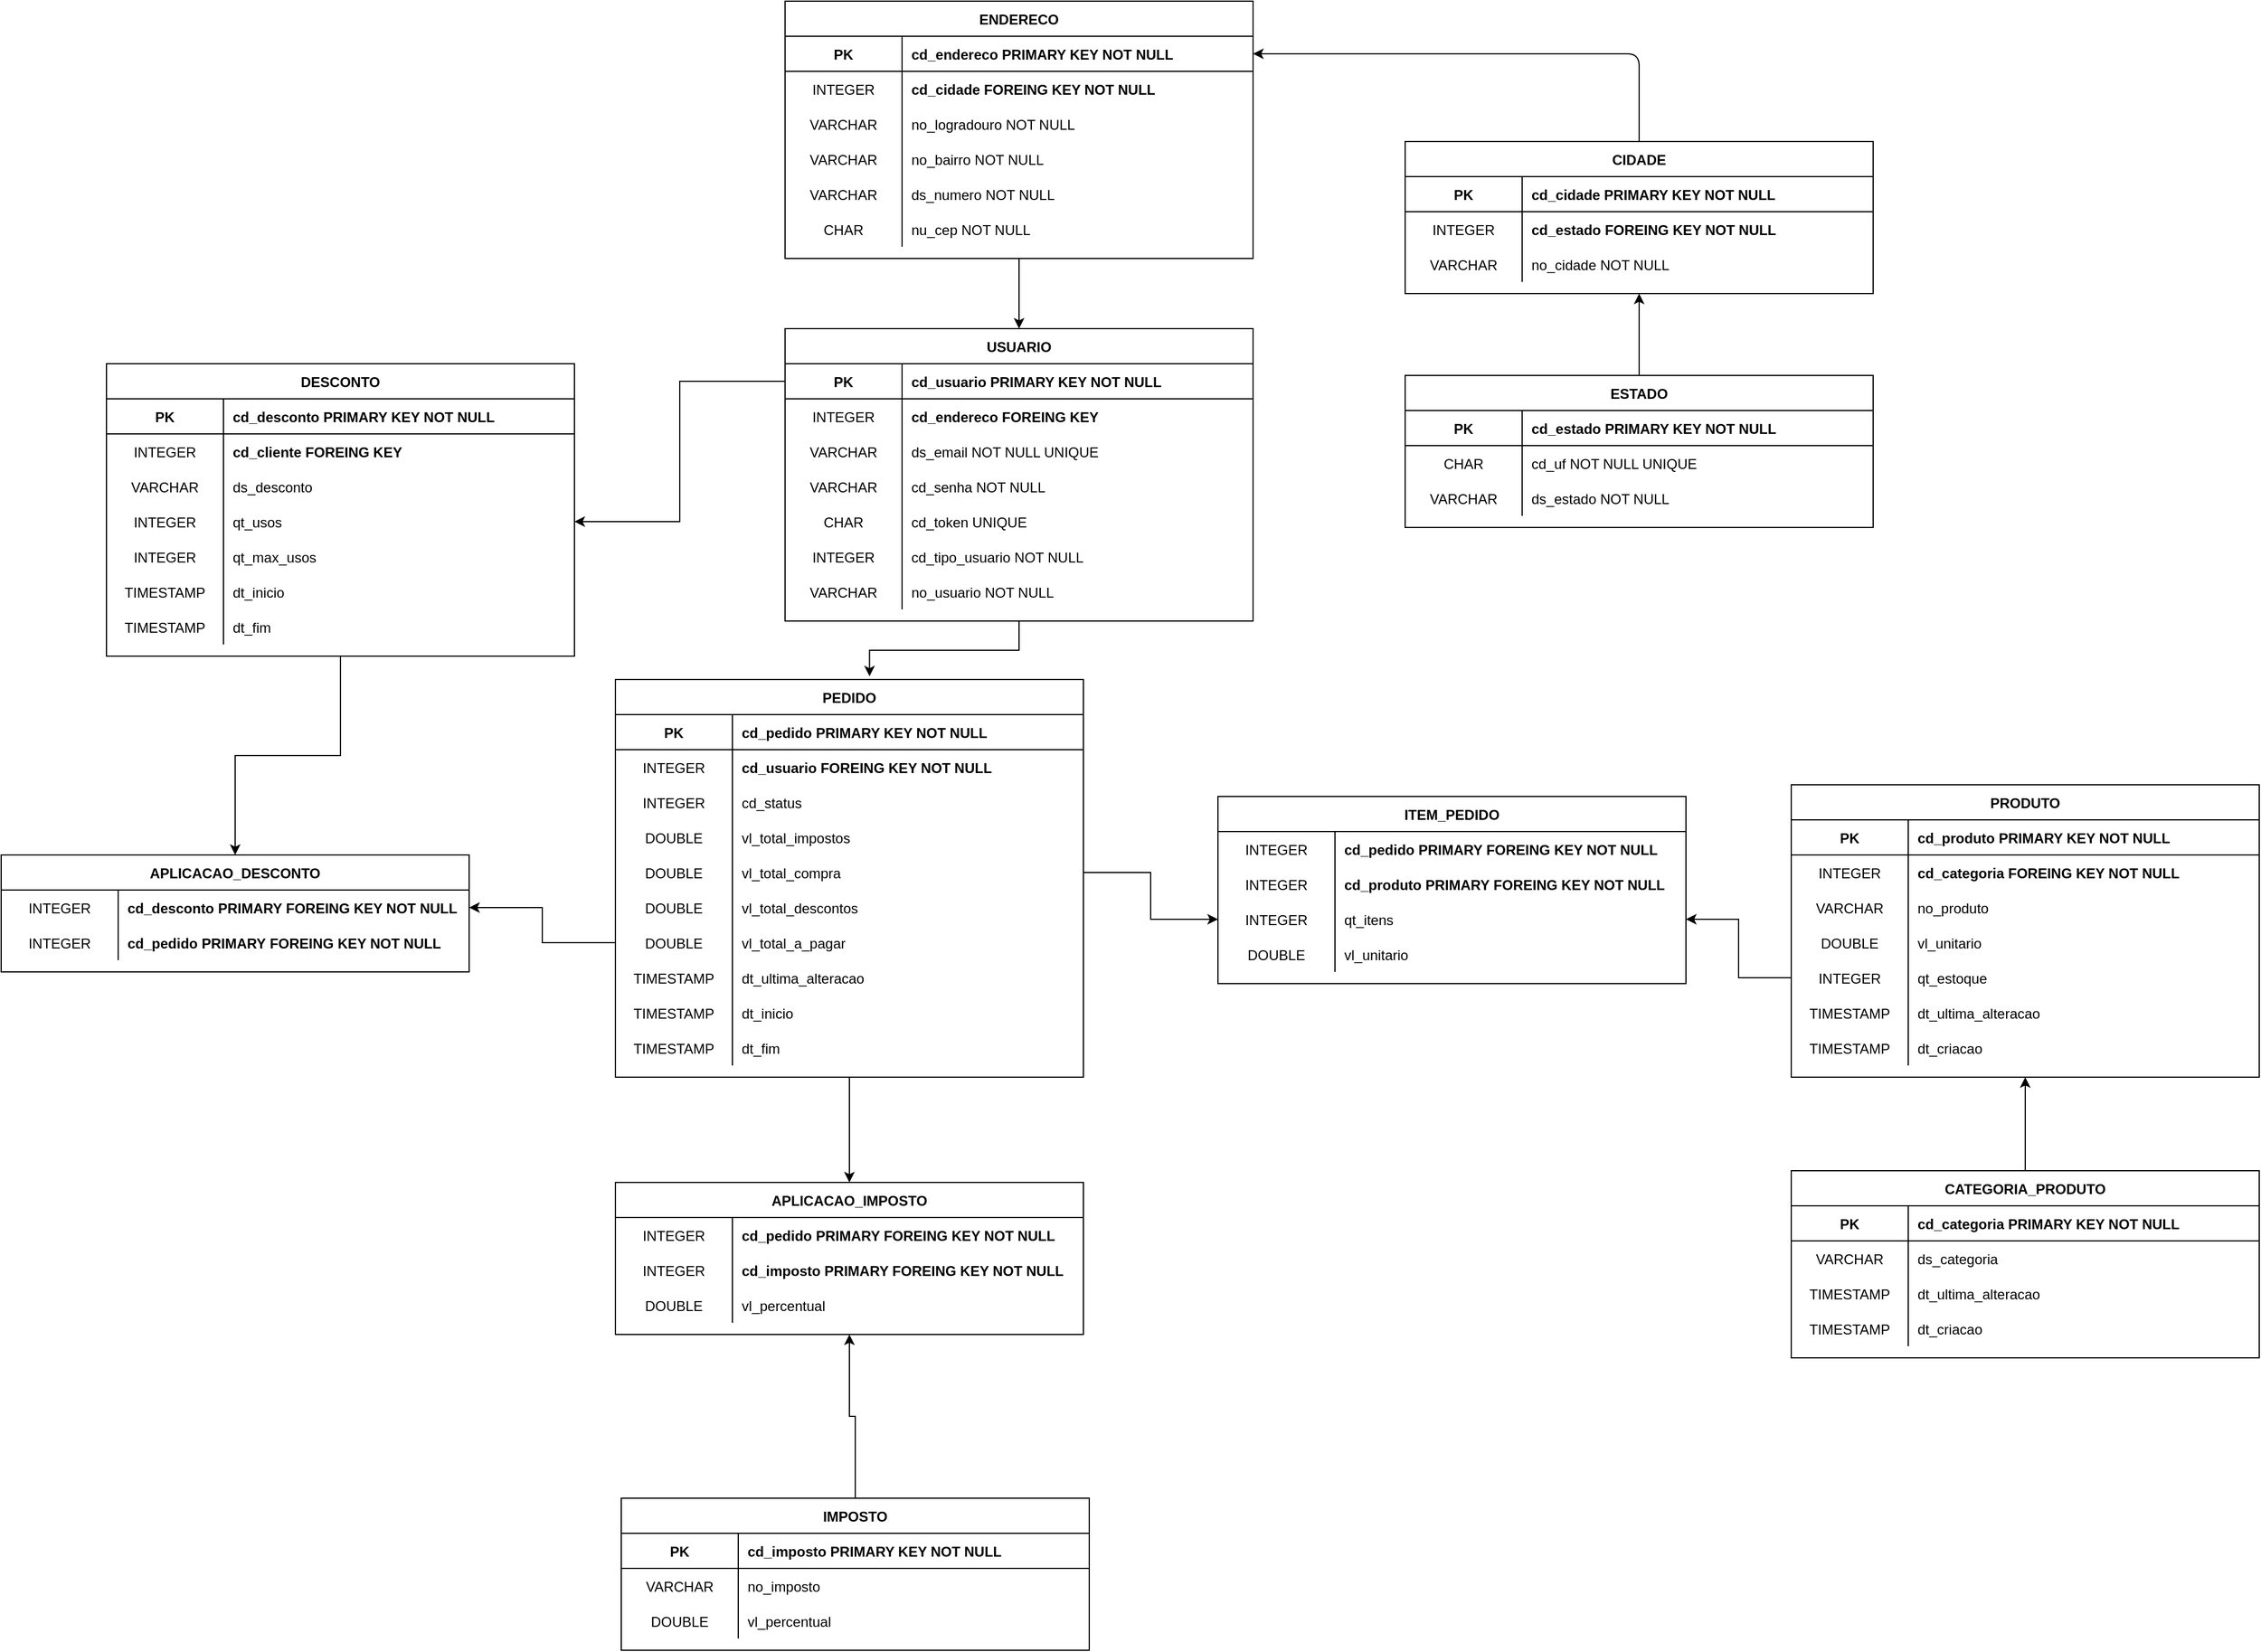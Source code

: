 <mxfile>
    <diagram id="R2lEEEUBdFMjLlhIrx00" name="Page-1">
        <mxGraphModel dx="2259" dy="1793" grid="1" gridSize="10" guides="1" tooltips="1" connect="1" arrows="1" fold="1" page="1" pageScale="1" pageWidth="850" pageHeight="1100" math="0" shadow="0" extFonts="Permanent Marker^https://fonts.googleapis.com/css?family=Permanent+Marker">
            <root>
                <mxCell id="0"/>
                <mxCell id="1" parent="0"/>
                <mxCell id="0a6LDaL-eGXmlTh7447E-182" style="edgeStyle=orthogonalEdgeStyle;rounded=0;orthogonalLoop=1;jettySize=auto;html=1;entryX=0.5;entryY=0;entryDx=0;entryDy=0;" parent="1" source="NvytRUbLDbaCBC3RIavk-57" target="0a6LDaL-eGXmlTh7447E-169" edge="1">
                    <mxGeometry relative="1" as="geometry"/>
                </mxCell>
                <mxCell id="NvytRUbLDbaCBC3RIavk-57" value="PEDIDO" style="shape=table;startSize=30;container=1;collapsible=1;childLayout=tableLayout;fixedRows=1;rowLines=0;fontStyle=1;align=center;resizeLast=1;" parent="1" vertex="1">
                    <mxGeometry x="-15" y="425" width="400" height="340" as="geometry"/>
                </mxCell>
                <mxCell id="NvytRUbLDbaCBC3RIavk-58" value="" style="shape=partialRectangle;collapsible=0;dropTarget=0;pointerEvents=0;fillColor=none;points=[[0,0.5],[1,0.5]];portConstraint=eastwest;top=0;left=0;right=0;bottom=1;" parent="NvytRUbLDbaCBC3RIavk-57" vertex="1">
                    <mxGeometry y="30" width="400" height="30" as="geometry"/>
                </mxCell>
                <mxCell id="NvytRUbLDbaCBC3RIavk-59" value="PK" style="shape=partialRectangle;overflow=hidden;connectable=0;fillColor=none;top=0;left=0;bottom=0;right=0;fontStyle=1;" parent="NvytRUbLDbaCBC3RIavk-58" vertex="1">
                    <mxGeometry width="100" height="30" as="geometry">
                        <mxRectangle width="100" height="30" as="alternateBounds"/>
                    </mxGeometry>
                </mxCell>
                <mxCell id="NvytRUbLDbaCBC3RIavk-60" value="cd_pedido PRIMARY KEY NOT NULL" style="shape=partialRectangle;overflow=hidden;connectable=0;fillColor=none;top=0;left=0;bottom=0;right=0;align=left;spacingLeft=6;fontStyle=1;" parent="NvytRUbLDbaCBC3RIavk-58" vertex="1">
                    <mxGeometry x="100" width="300" height="30" as="geometry">
                        <mxRectangle width="300" height="30" as="alternateBounds"/>
                    </mxGeometry>
                </mxCell>
                <mxCell id="0a6LDaL-eGXmlTh7447E-136" value="" style="shape=partialRectangle;collapsible=0;dropTarget=0;pointerEvents=0;fillColor=none;points=[[0,0.5],[1,0.5]];portConstraint=eastwest;top=0;left=0;right=0;bottom=0;" parent="NvytRUbLDbaCBC3RIavk-57" vertex="1">
                    <mxGeometry y="60" width="400" height="30" as="geometry"/>
                </mxCell>
                <mxCell id="0a6LDaL-eGXmlTh7447E-137" value="INTEGER" style="shape=partialRectangle;overflow=hidden;connectable=0;fillColor=none;top=0;left=0;bottom=0;right=0;" parent="0a6LDaL-eGXmlTh7447E-136" vertex="1">
                    <mxGeometry width="100" height="30" as="geometry">
                        <mxRectangle width="100" height="30" as="alternateBounds"/>
                    </mxGeometry>
                </mxCell>
                <mxCell id="0a6LDaL-eGXmlTh7447E-138" value="cd_usuario FOREING KEY NOT NULL" style="shape=partialRectangle;overflow=hidden;connectable=0;fillColor=none;top=0;left=0;bottom=0;right=0;align=left;spacingLeft=6;fontStyle=1" parent="0a6LDaL-eGXmlTh7447E-136" vertex="1">
                    <mxGeometry x="100" width="300" height="30" as="geometry">
                        <mxRectangle width="300" height="30" as="alternateBounds"/>
                    </mxGeometry>
                </mxCell>
                <mxCell id="0a6LDaL-eGXmlTh7447E-132" value="" style="shape=partialRectangle;collapsible=0;dropTarget=0;pointerEvents=0;fillColor=none;points=[[0,0.5],[1,0.5]];portConstraint=eastwest;top=0;left=0;right=0;bottom=0;" parent="NvytRUbLDbaCBC3RIavk-57" vertex="1">
                    <mxGeometry y="90" width="400" height="30" as="geometry"/>
                </mxCell>
                <mxCell id="0a6LDaL-eGXmlTh7447E-133" value="INTEGER" style="shape=partialRectangle;overflow=hidden;connectable=0;fillColor=none;top=0;left=0;bottom=0;right=0;" parent="0a6LDaL-eGXmlTh7447E-132" vertex="1">
                    <mxGeometry width="100" height="30" as="geometry">
                        <mxRectangle width="100" height="30" as="alternateBounds"/>
                    </mxGeometry>
                </mxCell>
                <mxCell id="0a6LDaL-eGXmlTh7447E-134" value="cd_status" style="shape=partialRectangle;overflow=hidden;connectable=0;fillColor=none;top=0;left=0;bottom=0;right=0;align=left;spacingLeft=6;" parent="0a6LDaL-eGXmlTh7447E-132" vertex="1">
                    <mxGeometry x="100" width="300" height="30" as="geometry">
                        <mxRectangle width="300" height="30" as="alternateBounds"/>
                    </mxGeometry>
                </mxCell>
                <mxCell id="0a6LDaL-eGXmlTh7447E-115" value="" style="shape=partialRectangle;collapsible=0;dropTarget=0;pointerEvents=0;fillColor=none;points=[[0,0.5],[1,0.5]];portConstraint=eastwest;top=0;left=0;right=0;bottom=0;" parent="NvytRUbLDbaCBC3RIavk-57" vertex="1">
                    <mxGeometry y="120" width="400" height="30" as="geometry"/>
                </mxCell>
                <mxCell id="0a6LDaL-eGXmlTh7447E-116" value="DOUBLE" style="shape=partialRectangle;overflow=hidden;connectable=0;fillColor=none;top=0;left=0;bottom=0;right=0;" parent="0a6LDaL-eGXmlTh7447E-115" vertex="1">
                    <mxGeometry width="100" height="30" as="geometry">
                        <mxRectangle width="100" height="30" as="alternateBounds"/>
                    </mxGeometry>
                </mxCell>
                <mxCell id="0a6LDaL-eGXmlTh7447E-117" value="vl_total_impostos" style="shape=partialRectangle;overflow=hidden;connectable=0;fillColor=none;top=0;left=0;bottom=0;right=0;align=left;spacingLeft=6;" parent="0a6LDaL-eGXmlTh7447E-115" vertex="1">
                    <mxGeometry x="100" width="300" height="30" as="geometry">
                        <mxRectangle width="300" height="30" as="alternateBounds"/>
                    </mxGeometry>
                </mxCell>
                <mxCell id="0a6LDaL-eGXmlTh7447E-14" value="" style="shape=partialRectangle;collapsible=0;dropTarget=0;pointerEvents=0;fillColor=none;points=[[0,0.5],[1,0.5]];portConstraint=eastwest;top=0;left=0;right=0;bottom=0;" parent="NvytRUbLDbaCBC3RIavk-57" vertex="1">
                    <mxGeometry y="150" width="400" height="30" as="geometry"/>
                </mxCell>
                <mxCell id="0a6LDaL-eGXmlTh7447E-15" value="DOUBLE" style="shape=partialRectangle;overflow=hidden;connectable=0;fillColor=none;top=0;left=0;bottom=0;right=0;" parent="0a6LDaL-eGXmlTh7447E-14" vertex="1">
                    <mxGeometry width="100" height="30" as="geometry">
                        <mxRectangle width="100" height="30" as="alternateBounds"/>
                    </mxGeometry>
                </mxCell>
                <mxCell id="0a6LDaL-eGXmlTh7447E-16" value="vl_total_compra" style="shape=partialRectangle;overflow=hidden;connectable=0;fillColor=none;top=0;left=0;bottom=0;right=0;align=left;spacingLeft=6;" parent="0a6LDaL-eGXmlTh7447E-14" vertex="1">
                    <mxGeometry x="100" width="300" height="30" as="geometry">
                        <mxRectangle width="300" height="30" as="alternateBounds"/>
                    </mxGeometry>
                </mxCell>
                <mxCell id="0a6LDaL-eGXmlTh7447E-20" value="" style="shape=partialRectangle;collapsible=0;dropTarget=0;pointerEvents=0;fillColor=none;points=[[0,0.5],[1,0.5]];portConstraint=eastwest;top=0;left=0;right=0;bottom=0;" parent="NvytRUbLDbaCBC3RIavk-57" vertex="1">
                    <mxGeometry y="180" width="400" height="30" as="geometry"/>
                </mxCell>
                <mxCell id="0a6LDaL-eGXmlTh7447E-21" value="DOUBLE" style="shape=partialRectangle;overflow=hidden;connectable=0;fillColor=none;top=0;left=0;bottom=0;right=0;" parent="0a6LDaL-eGXmlTh7447E-20" vertex="1">
                    <mxGeometry width="100" height="30" as="geometry">
                        <mxRectangle width="100" height="30" as="alternateBounds"/>
                    </mxGeometry>
                </mxCell>
                <mxCell id="0a6LDaL-eGXmlTh7447E-22" value="vl_total_descontos" style="shape=partialRectangle;overflow=hidden;connectable=0;fillColor=none;top=0;left=0;bottom=0;right=0;align=left;spacingLeft=6;" parent="0a6LDaL-eGXmlTh7447E-20" vertex="1">
                    <mxGeometry x="100" width="300" height="30" as="geometry">
                        <mxRectangle width="300" height="30" as="alternateBounds"/>
                    </mxGeometry>
                </mxCell>
                <mxCell id="0a6LDaL-eGXmlTh7447E-17" value="" style="shape=partialRectangle;collapsible=0;dropTarget=0;pointerEvents=0;fillColor=none;points=[[0,0.5],[1,0.5]];portConstraint=eastwest;top=0;left=0;right=0;bottom=0;" parent="NvytRUbLDbaCBC3RIavk-57" vertex="1">
                    <mxGeometry y="210" width="400" height="30" as="geometry"/>
                </mxCell>
                <mxCell id="0a6LDaL-eGXmlTh7447E-18" value="DOUBLE" style="shape=partialRectangle;overflow=hidden;connectable=0;fillColor=none;top=0;left=0;bottom=0;right=0;" parent="0a6LDaL-eGXmlTh7447E-17" vertex="1">
                    <mxGeometry width="100" height="30" as="geometry">
                        <mxRectangle width="100" height="30" as="alternateBounds"/>
                    </mxGeometry>
                </mxCell>
                <mxCell id="0a6LDaL-eGXmlTh7447E-19" value="vl_total_a_pagar" style="shape=partialRectangle;overflow=hidden;connectable=0;fillColor=none;top=0;left=0;bottom=0;right=0;align=left;spacingLeft=6;" parent="0a6LDaL-eGXmlTh7447E-17" vertex="1">
                    <mxGeometry x="100" width="300" height="30" as="geometry">
                        <mxRectangle width="300" height="30" as="alternateBounds"/>
                    </mxGeometry>
                </mxCell>
                <mxCell id="0a6LDaL-eGXmlTh7447E-8" value="" style="shape=partialRectangle;collapsible=0;dropTarget=0;pointerEvents=0;fillColor=none;points=[[0,0.5],[1,0.5]];portConstraint=eastwest;top=0;left=0;right=0;bottom=0;" parent="NvytRUbLDbaCBC3RIavk-57" vertex="1">
                    <mxGeometry y="240" width="400" height="30" as="geometry"/>
                </mxCell>
                <mxCell id="0a6LDaL-eGXmlTh7447E-9" value="TIMESTAMP" style="shape=partialRectangle;overflow=hidden;connectable=0;fillColor=none;top=0;left=0;bottom=0;right=0;" parent="0a6LDaL-eGXmlTh7447E-8" vertex="1">
                    <mxGeometry width="100" height="30" as="geometry">
                        <mxRectangle width="100" height="30" as="alternateBounds"/>
                    </mxGeometry>
                </mxCell>
                <mxCell id="0a6LDaL-eGXmlTh7447E-10" value="dt_ultima_alteracao" style="shape=partialRectangle;overflow=hidden;connectable=0;fillColor=none;top=0;left=0;bottom=0;right=0;align=left;spacingLeft=6;" parent="0a6LDaL-eGXmlTh7447E-8" vertex="1">
                    <mxGeometry x="100" width="300" height="30" as="geometry">
                        <mxRectangle width="300" height="30" as="alternateBounds"/>
                    </mxGeometry>
                </mxCell>
                <mxCell id="0a6LDaL-eGXmlTh7447E-32" value="" style="shape=partialRectangle;collapsible=0;dropTarget=0;pointerEvents=0;fillColor=none;points=[[0,0.5],[1,0.5]];portConstraint=eastwest;top=0;left=0;right=0;bottom=0;" parent="NvytRUbLDbaCBC3RIavk-57" vertex="1">
                    <mxGeometry y="270" width="400" height="30" as="geometry"/>
                </mxCell>
                <mxCell id="0a6LDaL-eGXmlTh7447E-33" value="TIMESTAMP" style="shape=partialRectangle;overflow=hidden;connectable=0;fillColor=none;top=0;left=0;bottom=0;right=0;" parent="0a6LDaL-eGXmlTh7447E-32" vertex="1">
                    <mxGeometry width="100" height="30" as="geometry">
                        <mxRectangle width="100" height="30" as="alternateBounds"/>
                    </mxGeometry>
                </mxCell>
                <mxCell id="0a6LDaL-eGXmlTh7447E-34" value="dt_inicio" style="shape=partialRectangle;overflow=hidden;connectable=0;fillColor=none;top=0;left=0;bottom=0;right=0;align=left;spacingLeft=6;" parent="0a6LDaL-eGXmlTh7447E-32" vertex="1">
                    <mxGeometry x="100" width="300" height="30" as="geometry">
                        <mxRectangle width="300" height="30" as="alternateBounds"/>
                    </mxGeometry>
                </mxCell>
                <mxCell id="NvytRUbLDbaCBC3RIavk-64" value="" style="shape=partialRectangle;collapsible=0;dropTarget=0;pointerEvents=0;fillColor=none;points=[[0,0.5],[1,0.5]];portConstraint=eastwest;top=0;left=0;right=0;bottom=0;" parent="NvytRUbLDbaCBC3RIavk-57" vertex="1">
                    <mxGeometry y="300" width="400" height="30" as="geometry"/>
                </mxCell>
                <mxCell id="NvytRUbLDbaCBC3RIavk-65" value="TIMESTAMP" style="shape=partialRectangle;overflow=hidden;connectable=0;fillColor=none;top=0;left=0;bottom=0;right=0;" parent="NvytRUbLDbaCBC3RIavk-64" vertex="1">
                    <mxGeometry width="100" height="30" as="geometry">
                        <mxRectangle width="100" height="30" as="alternateBounds"/>
                    </mxGeometry>
                </mxCell>
                <mxCell id="NvytRUbLDbaCBC3RIavk-66" value="dt_fim" style="shape=partialRectangle;overflow=hidden;connectable=0;fillColor=none;top=0;left=0;bottom=0;right=0;align=left;spacingLeft=6;" parent="NvytRUbLDbaCBC3RIavk-64" vertex="1">
                    <mxGeometry x="100" width="300" height="30" as="geometry">
                        <mxRectangle width="300" height="30" as="alternateBounds"/>
                    </mxGeometry>
                </mxCell>
                <mxCell id="0a6LDaL-eGXmlTh7447E-159" style="edgeStyle=orthogonalEdgeStyle;rounded=0;orthogonalLoop=1;jettySize=auto;html=1;entryX=0.5;entryY=0;entryDx=0;entryDy=0;" parent="1" source="0a6LDaL-eGXmlTh7447E-1" target="0a6LDaL-eGXmlTh7447E-152" edge="1">
                    <mxGeometry relative="1" as="geometry"/>
                </mxCell>
                <mxCell id="0a6LDaL-eGXmlTh7447E-1" value="DESCONTO" style="shape=table;startSize=30;container=1;collapsible=1;childLayout=tableLayout;fixedRows=1;rowLines=0;fontStyle=1;align=center;resizeLast=1;" parent="1" vertex="1">
                    <mxGeometry x="-450" y="155" width="400" height="250" as="geometry"/>
                </mxCell>
                <mxCell id="0a6LDaL-eGXmlTh7447E-2" value="" style="shape=partialRectangle;collapsible=0;dropTarget=0;pointerEvents=0;fillColor=none;points=[[0,0.5],[1,0.5]];portConstraint=eastwest;top=0;left=0;right=0;bottom=1;" parent="0a6LDaL-eGXmlTh7447E-1" vertex="1">
                    <mxGeometry y="30" width="400" height="30" as="geometry"/>
                </mxCell>
                <mxCell id="0a6LDaL-eGXmlTh7447E-3" value="PK" style="shape=partialRectangle;overflow=hidden;connectable=0;fillColor=none;top=0;left=0;bottom=0;right=0;fontStyle=1;" parent="0a6LDaL-eGXmlTh7447E-2" vertex="1">
                    <mxGeometry width="100" height="30" as="geometry">
                        <mxRectangle width="100" height="30" as="alternateBounds"/>
                    </mxGeometry>
                </mxCell>
                <mxCell id="0a6LDaL-eGXmlTh7447E-4" value="cd_desconto PRIMARY KEY NOT NULL" style="shape=partialRectangle;overflow=hidden;connectable=0;fillColor=none;top=0;left=0;bottom=0;right=0;align=left;spacingLeft=6;fontStyle=1;" parent="0a6LDaL-eGXmlTh7447E-2" vertex="1">
                    <mxGeometry x="100" width="300" height="30" as="geometry">
                        <mxRectangle width="300" height="30" as="alternateBounds"/>
                    </mxGeometry>
                </mxCell>
                <mxCell id="0a6LDaL-eGXmlTh7447E-5" value="" style="shape=partialRectangle;collapsible=0;dropTarget=0;pointerEvents=0;fillColor=none;points=[[0,0.5],[1,0.5]];portConstraint=eastwest;top=0;left=0;right=0;bottom=0;" parent="0a6LDaL-eGXmlTh7447E-1" vertex="1">
                    <mxGeometry y="60" width="400" height="30" as="geometry"/>
                </mxCell>
                <mxCell id="0a6LDaL-eGXmlTh7447E-6" value="INTEGER" style="shape=partialRectangle;overflow=hidden;connectable=0;fillColor=none;top=0;left=0;bottom=0;right=0;" parent="0a6LDaL-eGXmlTh7447E-5" vertex="1">
                    <mxGeometry width="100" height="30" as="geometry">
                        <mxRectangle width="100" height="30" as="alternateBounds"/>
                    </mxGeometry>
                </mxCell>
                <mxCell id="0a6LDaL-eGXmlTh7447E-7" value="cd_cliente FOREING KEY" style="shape=partialRectangle;overflow=hidden;connectable=0;fillColor=none;top=0;left=0;bottom=0;right=0;align=left;spacingLeft=6;fontStyle=1" parent="0a6LDaL-eGXmlTh7447E-5" vertex="1">
                    <mxGeometry x="100" width="300" height="30" as="geometry">
                        <mxRectangle width="300" height="30" as="alternateBounds"/>
                    </mxGeometry>
                </mxCell>
                <mxCell id="0a6LDaL-eGXmlTh7447E-104" value="" style="shape=partialRectangle;collapsible=0;dropTarget=0;pointerEvents=0;fillColor=none;points=[[0,0.5],[1,0.5]];portConstraint=eastwest;top=0;left=0;right=0;bottom=0;" parent="0a6LDaL-eGXmlTh7447E-1" vertex="1">
                    <mxGeometry y="90" width="400" height="30" as="geometry"/>
                </mxCell>
                <mxCell id="0a6LDaL-eGXmlTh7447E-105" value="VARCHAR" style="shape=partialRectangle;overflow=hidden;connectable=0;fillColor=none;top=0;left=0;bottom=0;right=0;" parent="0a6LDaL-eGXmlTh7447E-104" vertex="1">
                    <mxGeometry width="100" height="30" as="geometry">
                        <mxRectangle width="100" height="30" as="alternateBounds"/>
                    </mxGeometry>
                </mxCell>
                <mxCell id="0a6LDaL-eGXmlTh7447E-106" value="ds_desconto" style="shape=partialRectangle;overflow=hidden;connectable=0;fillColor=none;top=0;left=0;bottom=0;right=0;align=left;spacingLeft=6;" parent="0a6LDaL-eGXmlTh7447E-104" vertex="1">
                    <mxGeometry x="100" width="300" height="30" as="geometry">
                        <mxRectangle width="300" height="30" as="alternateBounds"/>
                    </mxGeometry>
                </mxCell>
                <mxCell id="0a6LDaL-eGXmlTh7447E-89" value="" style="shape=partialRectangle;collapsible=0;dropTarget=0;pointerEvents=0;fillColor=none;points=[[0,0.5],[1,0.5]];portConstraint=eastwest;top=0;left=0;right=0;bottom=0;" parent="0a6LDaL-eGXmlTh7447E-1" vertex="1">
                    <mxGeometry y="120" width="400" height="30" as="geometry"/>
                </mxCell>
                <mxCell id="0a6LDaL-eGXmlTh7447E-90" value="INTEGER" style="shape=partialRectangle;overflow=hidden;connectable=0;fillColor=none;top=0;left=0;bottom=0;right=0;" parent="0a6LDaL-eGXmlTh7447E-89" vertex="1">
                    <mxGeometry width="100" height="30" as="geometry">
                        <mxRectangle width="100" height="30" as="alternateBounds"/>
                    </mxGeometry>
                </mxCell>
                <mxCell id="0a6LDaL-eGXmlTh7447E-91" value="qt_usos" style="shape=partialRectangle;overflow=hidden;connectable=0;fillColor=none;top=0;left=0;bottom=0;right=0;align=left;spacingLeft=6;" parent="0a6LDaL-eGXmlTh7447E-89" vertex="1">
                    <mxGeometry x="100" width="300" height="30" as="geometry">
                        <mxRectangle width="300" height="30" as="alternateBounds"/>
                    </mxGeometry>
                </mxCell>
                <mxCell id="0a6LDaL-eGXmlTh7447E-92" value="" style="shape=partialRectangle;collapsible=0;dropTarget=0;pointerEvents=0;fillColor=none;points=[[0,0.5],[1,0.5]];portConstraint=eastwest;top=0;left=0;right=0;bottom=0;" parent="0a6LDaL-eGXmlTh7447E-1" vertex="1">
                    <mxGeometry y="150" width="400" height="30" as="geometry"/>
                </mxCell>
                <mxCell id="0a6LDaL-eGXmlTh7447E-93" value="INTEGER" style="shape=partialRectangle;overflow=hidden;connectable=0;fillColor=none;top=0;left=0;bottom=0;right=0;" parent="0a6LDaL-eGXmlTh7447E-92" vertex="1">
                    <mxGeometry width="100" height="30" as="geometry">
                        <mxRectangle width="100" height="30" as="alternateBounds"/>
                    </mxGeometry>
                </mxCell>
                <mxCell id="0a6LDaL-eGXmlTh7447E-94" value="qt_max_usos" style="shape=partialRectangle;overflow=hidden;connectable=0;fillColor=none;top=0;left=0;bottom=0;right=0;align=left;spacingLeft=6;" parent="0a6LDaL-eGXmlTh7447E-92" vertex="1">
                    <mxGeometry x="100" width="300" height="30" as="geometry">
                        <mxRectangle width="300" height="30" as="alternateBounds"/>
                    </mxGeometry>
                </mxCell>
                <mxCell id="0a6LDaL-eGXmlTh7447E-26" value="" style="shape=partialRectangle;collapsible=0;dropTarget=0;pointerEvents=0;fillColor=none;points=[[0,0.5],[1,0.5]];portConstraint=eastwest;top=0;left=0;right=0;bottom=0;" parent="0a6LDaL-eGXmlTh7447E-1" vertex="1">
                    <mxGeometry y="180" width="400" height="30" as="geometry"/>
                </mxCell>
                <mxCell id="0a6LDaL-eGXmlTh7447E-27" value="TIMESTAMP" style="shape=partialRectangle;overflow=hidden;connectable=0;fillColor=none;top=0;left=0;bottom=0;right=0;" parent="0a6LDaL-eGXmlTh7447E-26" vertex="1">
                    <mxGeometry width="100" height="30" as="geometry">
                        <mxRectangle width="100" height="30" as="alternateBounds"/>
                    </mxGeometry>
                </mxCell>
                <mxCell id="0a6LDaL-eGXmlTh7447E-28" value="dt_inicio" style="shape=partialRectangle;overflow=hidden;connectable=0;fillColor=none;top=0;left=0;bottom=0;right=0;align=left;spacingLeft=6;" parent="0a6LDaL-eGXmlTh7447E-26" vertex="1">
                    <mxGeometry x="100" width="300" height="30" as="geometry">
                        <mxRectangle width="300" height="30" as="alternateBounds"/>
                    </mxGeometry>
                </mxCell>
                <mxCell id="0a6LDaL-eGXmlTh7447E-29" value="" style="shape=partialRectangle;collapsible=0;dropTarget=0;pointerEvents=0;fillColor=none;points=[[0,0.5],[1,0.5]];portConstraint=eastwest;top=0;left=0;right=0;bottom=0;" parent="0a6LDaL-eGXmlTh7447E-1" vertex="1">
                    <mxGeometry y="210" width="400" height="30" as="geometry"/>
                </mxCell>
                <mxCell id="0a6LDaL-eGXmlTh7447E-30" value="TIMESTAMP" style="shape=partialRectangle;overflow=hidden;connectable=0;fillColor=none;top=0;left=0;bottom=0;right=0;" parent="0a6LDaL-eGXmlTh7447E-29" vertex="1">
                    <mxGeometry width="100" height="30" as="geometry">
                        <mxRectangle width="100" height="30" as="alternateBounds"/>
                    </mxGeometry>
                </mxCell>
                <mxCell id="0a6LDaL-eGXmlTh7447E-31" value="dt_fim" style="shape=partialRectangle;overflow=hidden;connectable=0;fillColor=none;top=0;left=0;bottom=0;right=0;align=left;spacingLeft=6;" parent="0a6LDaL-eGXmlTh7447E-29" vertex="1">
                    <mxGeometry x="100" width="300" height="30" as="geometry">
                        <mxRectangle width="300" height="30" as="alternateBounds"/>
                    </mxGeometry>
                </mxCell>
                <mxCell id="0a6LDaL-eGXmlTh7447E-35" value="ITEM_PEDIDO" style="shape=table;startSize=30;container=1;collapsible=1;childLayout=tableLayout;fixedRows=1;rowLines=0;fontStyle=1;align=center;resizeLast=1;" parent="1" vertex="1">
                    <mxGeometry x="500" y="525" width="400" height="160" as="geometry"/>
                </mxCell>
                <mxCell id="0a6LDaL-eGXmlTh7447E-39" value="" style="shape=partialRectangle;collapsible=0;dropTarget=0;pointerEvents=0;fillColor=none;points=[[0,0.5],[1,0.5]];portConstraint=eastwest;top=0;left=0;right=0;bottom=0;" parent="0a6LDaL-eGXmlTh7447E-35" vertex="1">
                    <mxGeometry y="30" width="400" height="30" as="geometry"/>
                </mxCell>
                <mxCell id="0a6LDaL-eGXmlTh7447E-40" value="INTEGER" style="shape=partialRectangle;overflow=hidden;connectable=0;fillColor=none;top=0;left=0;bottom=0;right=0;" parent="0a6LDaL-eGXmlTh7447E-39" vertex="1">
                    <mxGeometry width="100" height="30" as="geometry">
                        <mxRectangle width="100" height="30" as="alternateBounds"/>
                    </mxGeometry>
                </mxCell>
                <mxCell id="0a6LDaL-eGXmlTh7447E-41" value="cd_pedido PRIMARY FOREING KEY NOT NULL" style="shape=partialRectangle;overflow=hidden;connectable=0;fillColor=none;top=0;left=0;bottom=0;right=0;align=left;spacingLeft=6;fontStyle=1" parent="0a6LDaL-eGXmlTh7447E-39" vertex="1">
                    <mxGeometry x="100" width="300" height="30" as="geometry">
                        <mxRectangle width="300" height="30" as="alternateBounds"/>
                    </mxGeometry>
                </mxCell>
                <mxCell id="0a6LDaL-eGXmlTh7447E-69" value="" style="shape=partialRectangle;collapsible=0;dropTarget=0;pointerEvents=0;fillColor=none;points=[[0,0.5],[1,0.5]];portConstraint=eastwest;top=0;left=0;right=0;bottom=0;" parent="0a6LDaL-eGXmlTh7447E-35" vertex="1">
                    <mxGeometry y="60" width="400" height="30" as="geometry"/>
                </mxCell>
                <mxCell id="0a6LDaL-eGXmlTh7447E-70" value="INTEGER" style="shape=partialRectangle;overflow=hidden;connectable=0;fillColor=none;top=0;left=0;bottom=0;right=0;" parent="0a6LDaL-eGXmlTh7447E-69" vertex="1">
                    <mxGeometry width="100" height="30" as="geometry">
                        <mxRectangle width="100" height="30" as="alternateBounds"/>
                    </mxGeometry>
                </mxCell>
                <mxCell id="0a6LDaL-eGXmlTh7447E-71" value="cd_produto PRIMARY FOREING KEY NOT NULL" style="shape=partialRectangle;overflow=hidden;connectable=0;fillColor=none;top=0;left=0;bottom=0;right=0;align=left;spacingLeft=6;fontStyle=1" parent="0a6LDaL-eGXmlTh7447E-69" vertex="1">
                    <mxGeometry x="100" width="300" height="30" as="geometry">
                        <mxRectangle width="300" height="30" as="alternateBounds"/>
                    </mxGeometry>
                </mxCell>
                <mxCell id="0a6LDaL-eGXmlTh7447E-66" value="" style="shape=partialRectangle;collapsible=0;dropTarget=0;pointerEvents=0;fillColor=none;points=[[0,0.5],[1,0.5]];portConstraint=eastwest;top=0;left=0;right=0;bottom=0;" parent="0a6LDaL-eGXmlTh7447E-35" vertex="1">
                    <mxGeometry y="90" width="400" height="30" as="geometry"/>
                </mxCell>
                <mxCell id="0a6LDaL-eGXmlTh7447E-67" value="INTEGER" style="shape=partialRectangle;overflow=hidden;connectable=0;fillColor=none;top=0;left=0;bottom=0;right=0;" parent="0a6LDaL-eGXmlTh7447E-66" vertex="1">
                    <mxGeometry width="100" height="30" as="geometry">
                        <mxRectangle width="100" height="30" as="alternateBounds"/>
                    </mxGeometry>
                </mxCell>
                <mxCell id="0a6LDaL-eGXmlTh7447E-68" value="qt_itens" style="shape=partialRectangle;overflow=hidden;connectable=0;fillColor=none;top=0;left=0;bottom=0;right=0;align=left;spacingLeft=6;" parent="0a6LDaL-eGXmlTh7447E-66" vertex="1">
                    <mxGeometry x="100" width="300" height="30" as="geometry">
                        <mxRectangle width="300" height="30" as="alternateBounds"/>
                    </mxGeometry>
                </mxCell>
                <mxCell id="0a6LDaL-eGXmlTh7447E-108" value="" style="shape=partialRectangle;collapsible=0;dropTarget=0;pointerEvents=0;fillColor=none;points=[[0,0.5],[1,0.5]];portConstraint=eastwest;top=0;left=0;right=0;bottom=0;" parent="0a6LDaL-eGXmlTh7447E-35" vertex="1">
                    <mxGeometry y="120" width="400" height="30" as="geometry"/>
                </mxCell>
                <mxCell id="0a6LDaL-eGXmlTh7447E-109" value="DOUBLE" style="shape=partialRectangle;overflow=hidden;connectable=0;fillColor=none;top=0;left=0;bottom=0;right=0;" parent="0a6LDaL-eGXmlTh7447E-108" vertex="1">
                    <mxGeometry width="100" height="30" as="geometry">
                        <mxRectangle width="100" height="30" as="alternateBounds"/>
                    </mxGeometry>
                </mxCell>
                <mxCell id="0a6LDaL-eGXmlTh7447E-110" value="vl_unitario" style="shape=partialRectangle;overflow=hidden;connectable=0;fillColor=none;top=0;left=0;bottom=0;right=0;align=left;spacingLeft=6;" parent="0a6LDaL-eGXmlTh7447E-108" vertex="1">
                    <mxGeometry x="100" width="300" height="30" as="geometry">
                        <mxRectangle width="300" height="30" as="alternateBounds"/>
                    </mxGeometry>
                </mxCell>
                <mxCell id="0a6LDaL-eGXmlTh7447E-42" value="PRODUTO" style="shape=table;startSize=30;container=1;collapsible=1;childLayout=tableLayout;fixedRows=1;rowLines=0;fontStyle=1;align=center;resizeLast=1;" parent="1" vertex="1">
                    <mxGeometry x="990" y="515" width="400" height="250" as="geometry"/>
                </mxCell>
                <mxCell id="0a6LDaL-eGXmlTh7447E-43" value="" style="shape=partialRectangle;collapsible=0;dropTarget=0;pointerEvents=0;fillColor=none;points=[[0,0.5],[1,0.5]];portConstraint=eastwest;top=0;left=0;right=0;bottom=1;" parent="0a6LDaL-eGXmlTh7447E-42" vertex="1">
                    <mxGeometry y="30" width="400" height="30" as="geometry"/>
                </mxCell>
                <mxCell id="0a6LDaL-eGXmlTh7447E-44" value="PK" style="shape=partialRectangle;overflow=hidden;connectable=0;fillColor=none;top=0;left=0;bottom=0;right=0;fontStyle=1;" parent="0a6LDaL-eGXmlTh7447E-43" vertex="1">
                    <mxGeometry width="100" height="30" as="geometry">
                        <mxRectangle width="100" height="30" as="alternateBounds"/>
                    </mxGeometry>
                </mxCell>
                <mxCell id="0a6LDaL-eGXmlTh7447E-45" value="cd_produto PRIMARY KEY NOT NULL" style="shape=partialRectangle;overflow=hidden;connectable=0;fillColor=none;top=0;left=0;bottom=0;right=0;align=left;spacingLeft=6;fontStyle=1;" parent="0a6LDaL-eGXmlTh7447E-43" vertex="1">
                    <mxGeometry x="100" width="300" height="30" as="geometry">
                        <mxRectangle width="300" height="30" as="alternateBounds"/>
                    </mxGeometry>
                </mxCell>
                <mxCell id="0a6LDaL-eGXmlTh7447E-46" value="" style="shape=partialRectangle;collapsible=0;dropTarget=0;pointerEvents=0;fillColor=none;points=[[0,0.5],[1,0.5]];portConstraint=eastwest;top=0;left=0;right=0;bottom=0;" parent="0a6LDaL-eGXmlTh7447E-42" vertex="1">
                    <mxGeometry y="60" width="400" height="30" as="geometry"/>
                </mxCell>
                <mxCell id="0a6LDaL-eGXmlTh7447E-47" value="INTEGER" style="shape=partialRectangle;overflow=hidden;connectable=0;fillColor=none;top=0;left=0;bottom=0;right=0;" parent="0a6LDaL-eGXmlTh7447E-46" vertex="1">
                    <mxGeometry width="100" height="30" as="geometry">
                        <mxRectangle width="100" height="30" as="alternateBounds"/>
                    </mxGeometry>
                </mxCell>
                <mxCell id="0a6LDaL-eGXmlTh7447E-48" value="cd_categoria FOREING KEY NOT NULL" style="shape=partialRectangle;overflow=hidden;connectable=0;fillColor=none;top=0;left=0;bottom=0;right=0;align=left;spacingLeft=6;fontStyle=1" parent="0a6LDaL-eGXmlTh7447E-46" vertex="1">
                    <mxGeometry x="100" width="300" height="30" as="geometry">
                        <mxRectangle width="300" height="30" as="alternateBounds"/>
                    </mxGeometry>
                </mxCell>
                <mxCell id="164" value="" style="shape=partialRectangle;collapsible=0;dropTarget=0;pointerEvents=0;fillColor=none;points=[[0,0.5],[1,0.5]];portConstraint=eastwest;top=0;left=0;right=0;bottom=0;" vertex="1" parent="0a6LDaL-eGXmlTh7447E-42">
                    <mxGeometry y="90" width="400" height="30" as="geometry"/>
                </mxCell>
                <mxCell id="165" value="VARCHAR" style="shape=partialRectangle;overflow=hidden;connectable=0;fillColor=none;top=0;left=0;bottom=0;right=0;" vertex="1" parent="164">
                    <mxGeometry width="100" height="30" as="geometry">
                        <mxRectangle width="100" height="30" as="alternateBounds"/>
                    </mxGeometry>
                </mxCell>
                <mxCell id="166" value="no_produto" style="shape=partialRectangle;overflow=hidden;connectable=0;fillColor=none;top=0;left=0;bottom=0;right=0;align=left;spacingLeft=6;" vertex="1" parent="164">
                    <mxGeometry x="100" width="300" height="30" as="geometry">
                        <mxRectangle width="300" height="30" as="alternateBounds"/>
                    </mxGeometry>
                </mxCell>
                <mxCell id="0a6LDaL-eGXmlTh7447E-184" value="" style="shape=partialRectangle;collapsible=0;dropTarget=0;pointerEvents=0;fillColor=none;points=[[0,0.5],[1,0.5]];portConstraint=eastwest;top=0;left=0;right=0;bottom=0;" parent="0a6LDaL-eGXmlTh7447E-42" vertex="1">
                    <mxGeometry y="120" width="400" height="30" as="geometry"/>
                </mxCell>
                <mxCell id="0a6LDaL-eGXmlTh7447E-185" value="DOUBLE" style="shape=partialRectangle;overflow=hidden;connectable=0;fillColor=none;top=0;left=0;bottom=0;right=0;" parent="0a6LDaL-eGXmlTh7447E-184" vertex="1">
                    <mxGeometry width="100" height="30" as="geometry">
                        <mxRectangle width="100" height="30" as="alternateBounds"/>
                    </mxGeometry>
                </mxCell>
                <mxCell id="0a6LDaL-eGXmlTh7447E-186" value="vl_unitario" style="shape=partialRectangle;overflow=hidden;connectable=0;fillColor=none;top=0;left=0;bottom=0;right=0;align=left;spacingLeft=6;" parent="0a6LDaL-eGXmlTh7447E-184" vertex="1">
                    <mxGeometry x="100" width="300" height="30" as="geometry">
                        <mxRectangle width="300" height="30" as="alternateBounds"/>
                    </mxGeometry>
                </mxCell>
                <mxCell id="0a6LDaL-eGXmlTh7447E-49" value="" style="shape=partialRectangle;collapsible=0;dropTarget=0;pointerEvents=0;fillColor=none;points=[[0,0.5],[1,0.5]];portConstraint=eastwest;top=0;left=0;right=0;bottom=0;" parent="0a6LDaL-eGXmlTh7447E-42" vertex="1">
                    <mxGeometry y="150" width="400" height="30" as="geometry"/>
                </mxCell>
                <mxCell id="0a6LDaL-eGXmlTh7447E-50" value="INTEGER" style="shape=partialRectangle;overflow=hidden;connectable=0;fillColor=none;top=0;left=0;bottom=0;right=0;" parent="0a6LDaL-eGXmlTh7447E-49" vertex="1">
                    <mxGeometry width="100" height="30" as="geometry">
                        <mxRectangle width="100" height="30" as="alternateBounds"/>
                    </mxGeometry>
                </mxCell>
                <mxCell id="0a6LDaL-eGXmlTh7447E-51" value="qt_estoque" style="shape=partialRectangle;overflow=hidden;connectable=0;fillColor=none;top=0;left=0;bottom=0;right=0;align=left;spacingLeft=6;" parent="0a6LDaL-eGXmlTh7447E-49" vertex="1">
                    <mxGeometry x="100" width="300" height="30" as="geometry">
                        <mxRectangle width="300" height="30" as="alternateBounds"/>
                    </mxGeometry>
                </mxCell>
                <mxCell id="0a6LDaL-eGXmlTh7447E-61" value="" style="shape=partialRectangle;collapsible=0;dropTarget=0;pointerEvents=0;fillColor=none;points=[[0,0.5],[1,0.5]];portConstraint=eastwest;top=0;left=0;right=0;bottom=0;" parent="0a6LDaL-eGXmlTh7447E-42" vertex="1">
                    <mxGeometry y="180" width="400" height="30" as="geometry"/>
                </mxCell>
                <mxCell id="0a6LDaL-eGXmlTh7447E-62" value="TIMESTAMP" style="shape=partialRectangle;overflow=hidden;connectable=0;fillColor=none;top=0;left=0;bottom=0;right=0;" parent="0a6LDaL-eGXmlTh7447E-61" vertex="1">
                    <mxGeometry width="100" height="30" as="geometry">
                        <mxRectangle width="100" height="30" as="alternateBounds"/>
                    </mxGeometry>
                </mxCell>
                <mxCell id="0a6LDaL-eGXmlTh7447E-63" value="dt_ultima_alteracao" style="shape=partialRectangle;overflow=hidden;connectable=0;fillColor=none;top=0;left=0;bottom=0;right=0;align=left;spacingLeft=6;" parent="0a6LDaL-eGXmlTh7447E-61" vertex="1">
                    <mxGeometry x="100" width="300" height="30" as="geometry">
                        <mxRectangle width="300" height="30" as="alternateBounds"/>
                    </mxGeometry>
                </mxCell>
                <mxCell id="0a6LDaL-eGXmlTh7447E-55" value="" style="shape=partialRectangle;collapsible=0;dropTarget=0;pointerEvents=0;fillColor=none;points=[[0,0.5],[1,0.5]];portConstraint=eastwest;top=0;left=0;right=0;bottom=0;" parent="0a6LDaL-eGXmlTh7447E-42" vertex="1">
                    <mxGeometry y="210" width="400" height="30" as="geometry"/>
                </mxCell>
                <mxCell id="0a6LDaL-eGXmlTh7447E-56" value="TIMESTAMP" style="shape=partialRectangle;overflow=hidden;connectable=0;fillColor=none;top=0;left=0;bottom=0;right=0;" parent="0a6LDaL-eGXmlTh7447E-55" vertex="1">
                    <mxGeometry width="100" height="30" as="geometry">
                        <mxRectangle width="100" height="30" as="alternateBounds"/>
                    </mxGeometry>
                </mxCell>
                <mxCell id="0a6LDaL-eGXmlTh7447E-57" value="dt_criacao" style="shape=partialRectangle;overflow=hidden;connectable=0;fillColor=none;top=0;left=0;bottom=0;right=0;align=left;spacingLeft=6;" parent="0a6LDaL-eGXmlTh7447E-55" vertex="1">
                    <mxGeometry x="100" width="300" height="30" as="geometry">
                        <mxRectangle width="300" height="30" as="alternateBounds"/>
                    </mxGeometry>
                </mxCell>
                <mxCell id="0a6LDaL-eGXmlTh7447E-135" style="edgeStyle=orthogonalEdgeStyle;rounded=0;orthogonalLoop=1;jettySize=auto;html=1;entryX=0.543;entryY=-0.008;entryDx=0;entryDy=0;entryPerimeter=0;" parent="1" source="0a6LDaL-eGXmlTh7447E-73" target="NvytRUbLDbaCBC3RIavk-57" edge="1">
                    <mxGeometry relative="1" as="geometry"/>
                </mxCell>
                <mxCell id="0a6LDaL-eGXmlTh7447E-73" value="USUARIO" style="shape=table;startSize=30;container=1;collapsible=1;childLayout=tableLayout;fixedRows=1;rowLines=0;fontStyle=1;align=center;resizeLast=1;" parent="1" vertex="1">
                    <mxGeometry x="130" y="125" width="400" height="250" as="geometry"/>
                </mxCell>
                <mxCell id="0a6LDaL-eGXmlTh7447E-74" value="" style="shape=partialRectangle;collapsible=0;dropTarget=0;pointerEvents=0;fillColor=none;points=[[0,0.5],[1,0.5]];portConstraint=eastwest;top=0;left=0;right=0;bottom=1;" parent="0a6LDaL-eGXmlTh7447E-73" vertex="1">
                    <mxGeometry y="30" width="400" height="30" as="geometry"/>
                </mxCell>
                <mxCell id="0a6LDaL-eGXmlTh7447E-75" value="PK" style="shape=partialRectangle;overflow=hidden;connectable=0;fillColor=none;top=0;left=0;bottom=0;right=0;fontStyle=1;" parent="0a6LDaL-eGXmlTh7447E-74" vertex="1">
                    <mxGeometry width="100" height="30" as="geometry">
                        <mxRectangle width="100" height="30" as="alternateBounds"/>
                    </mxGeometry>
                </mxCell>
                <mxCell id="0a6LDaL-eGXmlTh7447E-76" value="cd_usuario PRIMARY KEY NOT NULL" style="shape=partialRectangle;overflow=hidden;connectable=0;fillColor=none;top=0;left=0;bottom=0;right=0;align=left;spacingLeft=6;fontStyle=1;" parent="0a6LDaL-eGXmlTh7447E-74" vertex="1">
                    <mxGeometry x="100" width="300" height="30" as="geometry">
                        <mxRectangle width="300" height="30" as="alternateBounds"/>
                    </mxGeometry>
                </mxCell>
                <mxCell id="0a6LDaL-eGXmlTh7447E-77" value="" style="shape=partialRectangle;collapsible=0;dropTarget=0;pointerEvents=0;fillColor=none;points=[[0,0.5],[1,0.5]];portConstraint=eastwest;top=0;left=0;right=0;bottom=0;" parent="0a6LDaL-eGXmlTh7447E-73" vertex="1">
                    <mxGeometry y="60" width="400" height="30" as="geometry"/>
                </mxCell>
                <mxCell id="0a6LDaL-eGXmlTh7447E-78" value="INTEGER" style="shape=partialRectangle;overflow=hidden;connectable=0;fillColor=none;top=0;left=0;bottom=0;right=0;" parent="0a6LDaL-eGXmlTh7447E-77" vertex="1">
                    <mxGeometry width="100" height="30" as="geometry">
                        <mxRectangle width="100" height="30" as="alternateBounds"/>
                    </mxGeometry>
                </mxCell>
                <mxCell id="0a6LDaL-eGXmlTh7447E-79" value="cd_endereco FOREING KEY" style="shape=partialRectangle;overflow=hidden;connectable=0;fillColor=none;top=0;left=0;bottom=0;right=0;align=left;spacingLeft=6;fontStyle=1" parent="0a6LDaL-eGXmlTh7447E-77" vertex="1">
                    <mxGeometry x="100" width="300" height="30" as="geometry">
                        <mxRectangle width="300" height="30" as="alternateBounds"/>
                    </mxGeometry>
                </mxCell>
                <mxCell id="mCRGpoTiYCcmgJcMgzeh-139" value="" style="shape=partialRectangle;collapsible=0;dropTarget=0;pointerEvents=0;fillColor=none;points=[[0,0.5],[1,0.5]];portConstraint=eastwest;top=0;left=0;right=0;bottom=0;" parent="0a6LDaL-eGXmlTh7447E-73" vertex="1">
                    <mxGeometry y="90" width="400" height="30" as="geometry"/>
                </mxCell>
                <mxCell id="mCRGpoTiYCcmgJcMgzeh-140" value="VARCHAR" style="shape=partialRectangle;overflow=hidden;connectable=0;fillColor=none;top=0;left=0;bottom=0;right=0;" parent="mCRGpoTiYCcmgJcMgzeh-139" vertex="1">
                    <mxGeometry width="100" height="30" as="geometry">
                        <mxRectangle width="100" height="30" as="alternateBounds"/>
                    </mxGeometry>
                </mxCell>
                <mxCell id="mCRGpoTiYCcmgJcMgzeh-141" value="ds_email NOT NULL UNIQUE" style="shape=partialRectangle;overflow=hidden;connectable=0;fillColor=none;top=0;left=0;bottom=0;right=0;align=left;spacingLeft=6;" parent="mCRGpoTiYCcmgJcMgzeh-139" vertex="1">
                    <mxGeometry x="100" width="300" height="30" as="geometry">
                        <mxRectangle width="300" height="30" as="alternateBounds"/>
                    </mxGeometry>
                </mxCell>
                <mxCell id="qpOEMdRPXdJGpBraTvQS-136" value="" style="shape=partialRectangle;collapsible=0;dropTarget=0;pointerEvents=0;fillColor=none;points=[[0,0.5],[1,0.5]];portConstraint=eastwest;top=0;left=0;right=0;bottom=0;" parent="0a6LDaL-eGXmlTh7447E-73" vertex="1">
                    <mxGeometry y="120" width="400" height="30" as="geometry"/>
                </mxCell>
                <mxCell id="qpOEMdRPXdJGpBraTvQS-137" value="VARCHAR" style="shape=partialRectangle;overflow=hidden;connectable=0;fillColor=none;top=0;left=0;bottom=0;right=0;" parent="qpOEMdRPXdJGpBraTvQS-136" vertex="1">
                    <mxGeometry width="100" height="30" as="geometry">
                        <mxRectangle width="100" height="30" as="alternateBounds"/>
                    </mxGeometry>
                </mxCell>
                <mxCell id="qpOEMdRPXdJGpBraTvQS-138" value="cd_senha NOT NULL" style="shape=partialRectangle;overflow=hidden;connectable=0;fillColor=none;top=0;left=0;bottom=0;right=0;align=left;spacingLeft=6;" parent="qpOEMdRPXdJGpBraTvQS-136" vertex="1">
                    <mxGeometry x="100" width="300" height="30" as="geometry">
                        <mxRectangle width="300" height="30" as="alternateBounds"/>
                    </mxGeometry>
                </mxCell>
                <mxCell id="mCRGpoTiYCcmgJcMgzeh-142" value="" style="shape=partialRectangle;collapsible=0;dropTarget=0;pointerEvents=0;fillColor=none;points=[[0,0.5],[1,0.5]];portConstraint=eastwest;top=0;left=0;right=0;bottom=0;" parent="0a6LDaL-eGXmlTh7447E-73" vertex="1">
                    <mxGeometry y="150" width="400" height="30" as="geometry"/>
                </mxCell>
                <mxCell id="mCRGpoTiYCcmgJcMgzeh-143" value="CHAR" style="shape=partialRectangle;overflow=hidden;connectable=0;fillColor=none;top=0;left=0;bottom=0;right=0;" parent="mCRGpoTiYCcmgJcMgzeh-142" vertex="1">
                    <mxGeometry width="100" height="30" as="geometry">
                        <mxRectangle width="100" height="30" as="alternateBounds"/>
                    </mxGeometry>
                </mxCell>
                <mxCell id="mCRGpoTiYCcmgJcMgzeh-144" value="cd_token UNIQUE" style="shape=partialRectangle;overflow=hidden;connectable=0;fillColor=none;top=0;left=0;bottom=0;right=0;align=left;spacingLeft=6;fontStyle=0" parent="mCRGpoTiYCcmgJcMgzeh-142" vertex="1">
                    <mxGeometry x="100" width="300" height="30" as="geometry">
                        <mxRectangle width="300" height="30" as="alternateBounds"/>
                    </mxGeometry>
                </mxCell>
                <mxCell id="mCRGpoTiYCcmgJcMgzeh-136" value="" style="shape=partialRectangle;collapsible=0;dropTarget=0;pointerEvents=0;fillColor=none;points=[[0,0.5],[1,0.5]];portConstraint=eastwest;top=0;left=0;right=0;bottom=0;" parent="0a6LDaL-eGXmlTh7447E-73" vertex="1">
                    <mxGeometry y="180" width="400" height="30" as="geometry"/>
                </mxCell>
                <mxCell id="mCRGpoTiYCcmgJcMgzeh-137" value="INTEGER" style="shape=partialRectangle;overflow=hidden;connectable=0;fillColor=none;top=0;left=0;bottom=0;right=0;" parent="mCRGpoTiYCcmgJcMgzeh-136" vertex="1">
                    <mxGeometry width="100" height="30" as="geometry">
                        <mxRectangle width="100" height="30" as="alternateBounds"/>
                    </mxGeometry>
                </mxCell>
                <mxCell id="mCRGpoTiYCcmgJcMgzeh-138" value="cd_tipo_usuario NOT NULL" style="shape=partialRectangle;overflow=hidden;connectable=0;fillColor=none;top=0;left=0;bottom=0;right=0;align=left;spacingLeft=6;fontStyle=0" parent="mCRGpoTiYCcmgJcMgzeh-136" vertex="1">
                    <mxGeometry x="100" width="300" height="30" as="geometry">
                        <mxRectangle width="300" height="30" as="alternateBounds"/>
                    </mxGeometry>
                </mxCell>
                <mxCell id="44" value="" style="shape=partialRectangle;collapsible=0;dropTarget=0;pointerEvents=0;fillColor=none;points=[[0,0.5],[1,0.5]];portConstraint=eastwest;top=0;left=0;right=0;bottom=0;" parent="0a6LDaL-eGXmlTh7447E-73" vertex="1">
                    <mxGeometry y="210" width="400" height="30" as="geometry"/>
                </mxCell>
                <mxCell id="45" value="VARCHAR" style="shape=partialRectangle;overflow=hidden;connectable=0;fillColor=none;top=0;left=0;bottom=0;right=0;" parent="44" vertex="1">
                    <mxGeometry width="100" height="30" as="geometry">
                        <mxRectangle width="100" height="30" as="alternateBounds"/>
                    </mxGeometry>
                </mxCell>
                <mxCell id="46" value="no_usuario NOT NULL" style="shape=partialRectangle;overflow=hidden;connectable=0;fillColor=none;top=0;left=0;bottom=0;right=0;align=left;spacingLeft=6;" parent="44" vertex="1">
                    <mxGeometry x="100" width="300" height="30" as="geometry">
                        <mxRectangle width="300" height="30" as="alternateBounds"/>
                    </mxGeometry>
                </mxCell>
                <mxCell id="0a6LDaL-eGXmlTh7447E-103" style="edgeStyle=orthogonalEdgeStyle;rounded=0;orthogonalLoop=1;jettySize=auto;html=1;entryX=1;entryY=0.5;entryDx=0;entryDy=0;" parent="1" source="0a6LDaL-eGXmlTh7447E-74" target="0a6LDaL-eGXmlTh7447E-89" edge="1">
                    <mxGeometry relative="1" as="geometry"/>
                </mxCell>
                <mxCell id="0a6LDaL-eGXmlTh7447E-183" style="edgeStyle=orthogonalEdgeStyle;rounded=0;orthogonalLoop=1;jettySize=auto;html=1;entryX=0.5;entryY=1;entryDx=0;entryDy=0;" parent="1" source="0a6LDaL-eGXmlTh7447E-118" target="0a6LDaL-eGXmlTh7447E-169" edge="1">
                    <mxGeometry relative="1" as="geometry"/>
                </mxCell>
                <mxCell id="0a6LDaL-eGXmlTh7447E-118" value="IMPOSTO" style="shape=table;startSize=30;container=1;collapsible=1;childLayout=tableLayout;fixedRows=1;rowLines=0;fontStyle=1;align=center;resizeLast=1;" parent="1" vertex="1">
                    <mxGeometry x="-10" y="1125" width="400" height="130.0" as="geometry"/>
                </mxCell>
                <mxCell id="0a6LDaL-eGXmlTh7447E-119" value="" style="shape=partialRectangle;collapsible=0;dropTarget=0;pointerEvents=0;fillColor=none;points=[[0,0.5],[1,0.5]];portConstraint=eastwest;top=0;left=0;right=0;bottom=1;" parent="0a6LDaL-eGXmlTh7447E-118" vertex="1">
                    <mxGeometry y="30" width="400" height="30" as="geometry"/>
                </mxCell>
                <mxCell id="0a6LDaL-eGXmlTh7447E-120" value="PK" style="shape=partialRectangle;overflow=hidden;connectable=0;fillColor=none;top=0;left=0;bottom=0;right=0;fontStyle=1;" parent="0a6LDaL-eGXmlTh7447E-119" vertex="1">
                    <mxGeometry width="100" height="30" as="geometry">
                        <mxRectangle width="100" height="30" as="alternateBounds"/>
                    </mxGeometry>
                </mxCell>
                <mxCell id="0a6LDaL-eGXmlTh7447E-121" value="cd_imposto PRIMARY KEY NOT NULL" style="shape=partialRectangle;overflow=hidden;connectable=0;fillColor=none;top=0;left=0;bottom=0;right=0;align=left;spacingLeft=6;fontStyle=1;" parent="0a6LDaL-eGXmlTh7447E-119" vertex="1">
                    <mxGeometry x="100" width="300" height="30" as="geometry">
                        <mxRectangle width="300" height="30" as="alternateBounds"/>
                    </mxGeometry>
                </mxCell>
                <mxCell id="0a6LDaL-eGXmlTh7447E-148" value="" style="shape=partialRectangle;collapsible=0;dropTarget=0;pointerEvents=0;fillColor=none;points=[[0,0.5],[1,0.5]];portConstraint=eastwest;top=0;left=0;right=0;bottom=0;" parent="0a6LDaL-eGXmlTh7447E-118" vertex="1">
                    <mxGeometry y="60" width="400" height="30" as="geometry"/>
                </mxCell>
                <mxCell id="0a6LDaL-eGXmlTh7447E-149" value="VARCHAR" style="shape=partialRectangle;overflow=hidden;connectable=0;fillColor=none;top=0;left=0;bottom=0;right=0;" parent="0a6LDaL-eGXmlTh7447E-148" vertex="1">
                    <mxGeometry width="100" height="30" as="geometry">
                        <mxRectangle width="100" height="30" as="alternateBounds"/>
                    </mxGeometry>
                </mxCell>
                <mxCell id="0a6LDaL-eGXmlTh7447E-150" value="no_imposto" style="shape=partialRectangle;overflow=hidden;connectable=0;fillColor=none;top=0;left=0;bottom=0;right=0;align=left;spacingLeft=6;" parent="0a6LDaL-eGXmlTh7447E-148" vertex="1">
                    <mxGeometry x="100" width="300" height="30" as="geometry">
                        <mxRectangle width="300" height="30" as="alternateBounds"/>
                    </mxGeometry>
                </mxCell>
                <mxCell id="0a6LDaL-eGXmlTh7447E-125" value="" style="shape=partialRectangle;collapsible=0;dropTarget=0;pointerEvents=0;fillColor=none;points=[[0,0.5],[1,0.5]];portConstraint=eastwest;top=0;left=0;right=0;bottom=0;" parent="0a6LDaL-eGXmlTh7447E-118" vertex="1">
                    <mxGeometry y="90" width="400" height="30" as="geometry"/>
                </mxCell>
                <mxCell id="0a6LDaL-eGXmlTh7447E-126" value="DOUBLE" style="shape=partialRectangle;overflow=hidden;connectable=0;fillColor=none;top=0;left=0;bottom=0;right=0;" parent="0a6LDaL-eGXmlTh7447E-125" vertex="1">
                    <mxGeometry width="100" height="30" as="geometry">
                        <mxRectangle width="100" height="30" as="alternateBounds"/>
                    </mxGeometry>
                </mxCell>
                <mxCell id="0a6LDaL-eGXmlTh7447E-127" value="vl_percentual" style="shape=partialRectangle;overflow=hidden;connectable=0;fillColor=none;top=0;left=0;bottom=0;right=0;align=left;spacingLeft=6;" parent="0a6LDaL-eGXmlTh7447E-125" vertex="1">
                    <mxGeometry x="100" width="300" height="30" as="geometry">
                        <mxRectangle width="300" height="30" as="alternateBounds"/>
                    </mxGeometry>
                </mxCell>
                <mxCell id="0a6LDaL-eGXmlTh7447E-145" style="edgeStyle=orthogonalEdgeStyle;rounded=0;orthogonalLoop=1;jettySize=auto;html=1;entryX=0;entryY=0.5;entryDx=0;entryDy=0;" parent="1" source="0a6LDaL-eGXmlTh7447E-14" target="0a6LDaL-eGXmlTh7447E-66" edge="1">
                    <mxGeometry relative="1" as="geometry"/>
                </mxCell>
                <mxCell id="0a6LDaL-eGXmlTh7447E-146" style="edgeStyle=orthogonalEdgeStyle;rounded=0;orthogonalLoop=1;jettySize=auto;html=1;entryX=1;entryY=0.5;entryDx=0;entryDy=0;" parent="1" source="0a6LDaL-eGXmlTh7447E-49" target="0a6LDaL-eGXmlTh7447E-66" edge="1">
                    <mxGeometry relative="1" as="geometry"/>
                </mxCell>
                <mxCell id="0a6LDaL-eGXmlTh7447E-152" value="APLICACAO_DESCONTO" style="shape=table;startSize=30;container=1;collapsible=1;childLayout=tableLayout;fixedRows=1;rowLines=0;fontStyle=1;align=center;resizeLast=1;" parent="1" vertex="1">
                    <mxGeometry x="-540" y="575" width="400" height="100" as="geometry"/>
                </mxCell>
                <mxCell id="0a6LDaL-eGXmlTh7447E-156" value="" style="shape=partialRectangle;collapsible=0;dropTarget=0;pointerEvents=0;fillColor=none;points=[[0,0.5],[1,0.5]];portConstraint=eastwest;top=0;left=0;right=0;bottom=0;" parent="0a6LDaL-eGXmlTh7447E-152" vertex="1">
                    <mxGeometry y="30" width="400" height="30" as="geometry"/>
                </mxCell>
                <mxCell id="0a6LDaL-eGXmlTh7447E-157" value="INTEGER" style="shape=partialRectangle;overflow=hidden;connectable=0;fillColor=none;top=0;left=0;bottom=0;right=0;" parent="0a6LDaL-eGXmlTh7447E-156" vertex="1">
                    <mxGeometry width="100" height="30" as="geometry">
                        <mxRectangle width="100" height="30" as="alternateBounds"/>
                    </mxGeometry>
                </mxCell>
                <mxCell id="0a6LDaL-eGXmlTh7447E-158" value="cd_desconto PRIMARY FOREING KEY NOT NULL" style="shape=partialRectangle;overflow=hidden;connectable=0;fillColor=none;top=0;left=0;bottom=0;right=0;align=left;spacingLeft=6;fontStyle=1" parent="0a6LDaL-eGXmlTh7447E-156" vertex="1">
                    <mxGeometry x="100" width="300" height="30" as="geometry">
                        <mxRectangle width="300" height="30" as="alternateBounds"/>
                    </mxGeometry>
                </mxCell>
                <mxCell id="0a6LDaL-eGXmlTh7447E-163" value="" style="shape=partialRectangle;collapsible=0;dropTarget=0;pointerEvents=0;fillColor=none;points=[[0,0.5],[1,0.5]];portConstraint=eastwest;top=0;left=0;right=0;bottom=0;" parent="0a6LDaL-eGXmlTh7447E-152" vertex="1">
                    <mxGeometry y="60" width="400" height="30" as="geometry"/>
                </mxCell>
                <mxCell id="0a6LDaL-eGXmlTh7447E-164" value="INTEGER" style="shape=partialRectangle;overflow=hidden;connectable=0;fillColor=none;top=0;left=0;bottom=0;right=0;" parent="0a6LDaL-eGXmlTh7447E-163" vertex="1">
                    <mxGeometry width="100" height="30" as="geometry">
                        <mxRectangle width="100" height="30" as="alternateBounds"/>
                    </mxGeometry>
                </mxCell>
                <mxCell id="0a6LDaL-eGXmlTh7447E-165" value="cd_pedido PRIMARY FOREING KEY NOT NULL" style="shape=partialRectangle;overflow=hidden;connectable=0;fillColor=none;top=0;left=0;bottom=0;right=0;align=left;spacingLeft=6;fontStyle=1" parent="0a6LDaL-eGXmlTh7447E-163" vertex="1">
                    <mxGeometry x="100" width="300" height="30" as="geometry">
                        <mxRectangle width="300" height="30" as="alternateBounds"/>
                    </mxGeometry>
                </mxCell>
                <mxCell id="0a6LDaL-eGXmlTh7447E-162" style="edgeStyle=orthogonalEdgeStyle;rounded=0;orthogonalLoop=1;jettySize=auto;html=1;entryX=1;entryY=0.5;entryDx=0;entryDy=0;" parent="1" source="0a6LDaL-eGXmlTh7447E-17" target="0a6LDaL-eGXmlTh7447E-156" edge="1">
                    <mxGeometry relative="1" as="geometry"/>
                </mxCell>
                <mxCell id="0a6LDaL-eGXmlTh7447E-169" value="APLICACAO_IMPOSTO" style="shape=table;startSize=30;container=1;collapsible=1;childLayout=tableLayout;fixedRows=1;rowLines=0;fontStyle=1;align=center;resizeLast=1;" parent="1" vertex="1">
                    <mxGeometry x="-15" y="855" width="400" height="130" as="geometry"/>
                </mxCell>
                <mxCell id="0a6LDaL-eGXmlTh7447E-173" value="" style="shape=partialRectangle;collapsible=0;dropTarget=0;pointerEvents=0;fillColor=none;points=[[0,0.5],[1,0.5]];portConstraint=eastwest;top=0;left=0;right=0;bottom=0;" parent="0a6LDaL-eGXmlTh7447E-169" vertex="1">
                    <mxGeometry y="30" width="400" height="30" as="geometry"/>
                </mxCell>
                <mxCell id="0a6LDaL-eGXmlTh7447E-174" value="INTEGER" style="shape=partialRectangle;overflow=hidden;connectable=0;fillColor=none;top=0;left=0;bottom=0;right=0;" parent="0a6LDaL-eGXmlTh7447E-173" vertex="1">
                    <mxGeometry width="100" height="30" as="geometry">
                        <mxRectangle width="100" height="30" as="alternateBounds"/>
                    </mxGeometry>
                </mxCell>
                <mxCell id="0a6LDaL-eGXmlTh7447E-175" value="cd_pedido PRIMARY FOREING KEY NOT NULL" style="shape=partialRectangle;overflow=hidden;connectable=0;fillColor=none;top=0;left=0;bottom=0;right=0;align=left;spacingLeft=6;fontStyle=1" parent="0a6LDaL-eGXmlTh7447E-173" vertex="1">
                    <mxGeometry x="100" width="300" height="30" as="geometry">
                        <mxRectangle width="300" height="30" as="alternateBounds"/>
                    </mxGeometry>
                </mxCell>
                <mxCell id="0a6LDaL-eGXmlTh7447E-176" value="" style="shape=partialRectangle;collapsible=0;dropTarget=0;pointerEvents=0;fillColor=none;points=[[0,0.5],[1,0.5]];portConstraint=eastwest;top=0;left=0;right=0;bottom=0;" parent="0a6LDaL-eGXmlTh7447E-169" vertex="1">
                    <mxGeometry y="60" width="400" height="30" as="geometry"/>
                </mxCell>
                <mxCell id="0a6LDaL-eGXmlTh7447E-177" value="INTEGER" style="shape=partialRectangle;overflow=hidden;connectable=0;fillColor=none;top=0;left=0;bottom=0;right=0;" parent="0a6LDaL-eGXmlTh7447E-176" vertex="1">
                    <mxGeometry width="100" height="30" as="geometry">
                        <mxRectangle width="100" height="30" as="alternateBounds"/>
                    </mxGeometry>
                </mxCell>
                <mxCell id="0a6LDaL-eGXmlTh7447E-178" value="cd_imposto PRIMARY FOREING KEY NOT NULL" style="shape=partialRectangle;overflow=hidden;connectable=0;fillColor=none;top=0;left=0;bottom=0;right=0;align=left;spacingLeft=6;fontStyle=1" parent="0a6LDaL-eGXmlTh7447E-176" vertex="1">
                    <mxGeometry x="100" width="300" height="30" as="geometry">
                        <mxRectangle width="300" height="30" as="alternateBounds"/>
                    </mxGeometry>
                </mxCell>
                <mxCell id="137" value="" style="shape=partialRectangle;collapsible=0;dropTarget=0;pointerEvents=0;fillColor=none;points=[[0,0.5],[1,0.5]];portConstraint=eastwest;top=0;left=0;right=0;bottom=0;" parent="0a6LDaL-eGXmlTh7447E-169" vertex="1">
                    <mxGeometry y="90" width="400" height="30" as="geometry"/>
                </mxCell>
                <mxCell id="138" value="DOUBLE" style="shape=partialRectangle;overflow=hidden;connectable=0;fillColor=none;top=0;left=0;bottom=0;right=0;" parent="137" vertex="1">
                    <mxGeometry width="100" height="30" as="geometry">
                        <mxRectangle width="100" height="30" as="alternateBounds"/>
                    </mxGeometry>
                </mxCell>
                <mxCell id="139" value="vl_percentual" style="shape=partialRectangle;overflow=hidden;connectable=0;fillColor=none;top=0;left=0;bottom=0;right=0;align=left;spacingLeft=6;fontStyle=0" parent="137" vertex="1">
                    <mxGeometry x="100" width="300" height="30" as="geometry">
                        <mxRectangle width="300" height="30" as="alternateBounds"/>
                    </mxGeometry>
                </mxCell>
                <mxCell id="54" style="edgeStyle=orthogonalEdgeStyle;html=1;entryX=0.5;entryY=0;entryDx=0;entryDy=0;" parent="1" source="47" target="0a6LDaL-eGXmlTh7447E-73" edge="1">
                    <mxGeometry relative="1" as="geometry"/>
                </mxCell>
                <mxCell id="47" value="ENDERECO" style="shape=table;startSize=30;container=1;collapsible=1;childLayout=tableLayout;fixedRows=1;rowLines=0;fontStyle=1;align=center;resizeLast=1;" parent="1" vertex="1">
                    <mxGeometry x="130" y="-155" width="400" height="220" as="geometry"/>
                </mxCell>
                <mxCell id="48" value="" style="shape=partialRectangle;collapsible=0;dropTarget=0;pointerEvents=0;fillColor=none;points=[[0,0.5],[1,0.5]];portConstraint=eastwest;top=0;left=0;right=0;bottom=1;" parent="47" vertex="1">
                    <mxGeometry y="30" width="400" height="30" as="geometry"/>
                </mxCell>
                <mxCell id="49" value="PK" style="shape=partialRectangle;overflow=hidden;connectable=0;fillColor=none;top=0;left=0;bottom=0;right=0;fontStyle=1;" parent="48" vertex="1">
                    <mxGeometry width="100" height="30" as="geometry">
                        <mxRectangle width="100" height="30" as="alternateBounds"/>
                    </mxGeometry>
                </mxCell>
                <mxCell id="50" value="cd_endereco PRIMARY KEY NOT NULL" style="shape=partialRectangle;overflow=hidden;connectable=0;fillColor=none;top=0;left=0;bottom=0;right=0;align=left;spacingLeft=6;fontStyle=1;" parent="48" vertex="1">
                    <mxGeometry x="100" width="300" height="30" as="geometry">
                        <mxRectangle width="300" height="30" as="alternateBounds"/>
                    </mxGeometry>
                </mxCell>
                <mxCell id="51" value="" style="shape=partialRectangle;collapsible=0;dropTarget=0;pointerEvents=0;fillColor=none;points=[[0,0.5],[1,0.5]];portConstraint=eastwest;top=0;left=0;right=0;bottom=0;" parent="47" vertex="1">
                    <mxGeometry y="60" width="400" height="30" as="geometry"/>
                </mxCell>
                <mxCell id="52" value="INTEGER" style="shape=partialRectangle;overflow=hidden;connectable=0;fillColor=none;top=0;left=0;bottom=0;right=0;" parent="51" vertex="1">
                    <mxGeometry width="100" height="30" as="geometry">
                        <mxRectangle width="100" height="30" as="alternateBounds"/>
                    </mxGeometry>
                </mxCell>
                <mxCell id="53" value="cd_cidade FOREING KEY NOT NULL" style="shape=partialRectangle;overflow=hidden;connectable=0;fillColor=none;top=0;left=0;bottom=0;right=0;align=left;spacingLeft=6;fontStyle=1" parent="51" vertex="1">
                    <mxGeometry x="100" width="300" height="30" as="geometry">
                        <mxRectangle width="300" height="30" as="alternateBounds"/>
                    </mxGeometry>
                </mxCell>
                <mxCell id="125" value="" style="shape=partialRectangle;collapsible=0;dropTarget=0;pointerEvents=0;fillColor=none;points=[[0,0.5],[1,0.5]];portConstraint=eastwest;top=0;left=0;right=0;bottom=0;" parent="47" vertex="1">
                    <mxGeometry y="90" width="400" height="30" as="geometry"/>
                </mxCell>
                <mxCell id="126" value="VARCHAR" style="shape=partialRectangle;overflow=hidden;connectable=0;fillColor=none;top=0;left=0;bottom=0;right=0;" parent="125" vertex="1">
                    <mxGeometry width="100" height="30" as="geometry">
                        <mxRectangle width="100" height="30" as="alternateBounds"/>
                    </mxGeometry>
                </mxCell>
                <mxCell id="127" value="no_logradouro NOT NULL" style="shape=partialRectangle;overflow=hidden;connectable=0;fillColor=none;top=0;left=0;bottom=0;right=0;align=left;spacingLeft=6;" parent="125" vertex="1">
                    <mxGeometry x="100" width="300" height="30" as="geometry">
                        <mxRectangle width="300" height="30" as="alternateBounds"/>
                    </mxGeometry>
                </mxCell>
                <mxCell id="110" value="" style="shape=partialRectangle;collapsible=0;dropTarget=0;pointerEvents=0;fillColor=none;points=[[0,0.5],[1,0.5]];portConstraint=eastwest;top=0;left=0;right=0;bottom=0;" parent="47" vertex="1">
                    <mxGeometry y="120" width="400" height="30" as="geometry"/>
                </mxCell>
                <mxCell id="111" value="VARCHAR" style="shape=partialRectangle;overflow=hidden;connectable=0;fillColor=none;top=0;left=0;bottom=0;right=0;" parent="110" vertex="1">
                    <mxGeometry width="100" height="30" as="geometry">
                        <mxRectangle width="100" height="30" as="alternateBounds"/>
                    </mxGeometry>
                </mxCell>
                <mxCell id="112" value="no_bairro NOT NULL" style="shape=partialRectangle;overflow=hidden;connectable=0;fillColor=none;top=0;left=0;bottom=0;right=0;align=left;spacingLeft=6;" parent="110" vertex="1">
                    <mxGeometry x="100" width="300" height="30" as="geometry">
                        <mxRectangle width="300" height="30" as="alternateBounds"/>
                    </mxGeometry>
                </mxCell>
                <mxCell id="113" value="" style="shape=partialRectangle;collapsible=0;dropTarget=0;pointerEvents=0;fillColor=none;points=[[0,0.5],[1,0.5]];portConstraint=eastwest;top=0;left=0;right=0;bottom=0;" parent="47" vertex="1">
                    <mxGeometry y="150" width="400" height="30" as="geometry"/>
                </mxCell>
                <mxCell id="114" value="VARCHAR" style="shape=partialRectangle;overflow=hidden;connectable=0;fillColor=none;top=0;left=0;bottom=0;right=0;" parent="113" vertex="1">
                    <mxGeometry width="100" height="30" as="geometry">
                        <mxRectangle width="100" height="30" as="alternateBounds"/>
                    </mxGeometry>
                </mxCell>
                <mxCell id="115" value="ds_numero NOT NULL" style="shape=partialRectangle;overflow=hidden;connectable=0;fillColor=none;top=0;left=0;bottom=0;right=0;align=left;spacingLeft=6;" parent="113" vertex="1">
                    <mxGeometry x="100" width="300" height="30" as="geometry">
                        <mxRectangle width="300" height="30" as="alternateBounds"/>
                    </mxGeometry>
                </mxCell>
                <mxCell id="116" value="" style="shape=partialRectangle;collapsible=0;dropTarget=0;pointerEvents=0;fillColor=none;points=[[0,0.5],[1,0.5]];portConstraint=eastwest;top=0;left=0;right=0;bottom=0;" parent="47" vertex="1">
                    <mxGeometry y="180" width="400" height="30" as="geometry"/>
                </mxCell>
                <mxCell id="117" value="CHAR" style="shape=partialRectangle;overflow=hidden;connectable=0;fillColor=none;top=0;left=0;bottom=0;right=0;" parent="116" vertex="1">
                    <mxGeometry width="100" height="30" as="geometry">
                        <mxRectangle width="100" height="30" as="alternateBounds"/>
                    </mxGeometry>
                </mxCell>
                <mxCell id="118" value="nu_cep NOT NULL" style="shape=partialRectangle;overflow=hidden;connectable=0;fillColor=none;top=0;left=0;bottom=0;right=0;align=left;spacingLeft=6;" parent="116" vertex="1">
                    <mxGeometry x="100" width="300" height="30" as="geometry">
                        <mxRectangle width="300" height="30" as="alternateBounds"/>
                    </mxGeometry>
                </mxCell>
                <mxCell id="136" style="edgeStyle=orthogonalEdgeStyle;html=1;entryX=1;entryY=0.5;entryDx=0;entryDy=0;" parent="1" source="82" target="48" edge="1">
                    <mxGeometry relative="1" as="geometry"/>
                </mxCell>
                <mxCell id="82" value="CIDADE" style="shape=table;startSize=30;container=1;collapsible=1;childLayout=tableLayout;fixedRows=1;rowLines=0;fontStyle=1;align=center;resizeLast=1;" parent="1" vertex="1">
                    <mxGeometry x="660" y="-35" width="400" height="130" as="geometry"/>
                </mxCell>
                <mxCell id="83" value="" style="shape=partialRectangle;collapsible=0;dropTarget=0;pointerEvents=0;fillColor=none;points=[[0,0.5],[1,0.5]];portConstraint=eastwest;top=0;left=0;right=0;bottom=1;" parent="82" vertex="1">
                    <mxGeometry y="30" width="400" height="30" as="geometry"/>
                </mxCell>
                <mxCell id="84" value="PK" style="shape=partialRectangle;overflow=hidden;connectable=0;fillColor=none;top=0;left=0;bottom=0;right=0;fontStyle=1;" parent="83" vertex="1">
                    <mxGeometry width="100" height="30" as="geometry">
                        <mxRectangle width="100" height="30" as="alternateBounds"/>
                    </mxGeometry>
                </mxCell>
                <mxCell id="85" value="cd_cidade PRIMARY KEY NOT NULL" style="shape=partialRectangle;overflow=hidden;connectable=0;fillColor=none;top=0;left=0;bottom=0;right=0;align=left;spacingLeft=6;fontStyle=1;" parent="83" vertex="1">
                    <mxGeometry x="100" width="300" height="30" as="geometry">
                        <mxRectangle width="300" height="30" as="alternateBounds"/>
                    </mxGeometry>
                </mxCell>
                <mxCell id="86" value="" style="shape=partialRectangle;collapsible=0;dropTarget=0;pointerEvents=0;fillColor=none;points=[[0,0.5],[1,0.5]];portConstraint=eastwest;top=0;left=0;right=0;bottom=0;" parent="82" vertex="1">
                    <mxGeometry y="60" width="400" height="30" as="geometry"/>
                </mxCell>
                <mxCell id="87" value="INTEGER" style="shape=partialRectangle;overflow=hidden;connectable=0;fillColor=none;top=0;left=0;bottom=0;right=0;" parent="86" vertex="1">
                    <mxGeometry width="100" height="30" as="geometry">
                        <mxRectangle width="100" height="30" as="alternateBounds"/>
                    </mxGeometry>
                </mxCell>
                <mxCell id="88" value="cd_estado FOREING KEY NOT NULL" style="shape=partialRectangle;overflow=hidden;connectable=0;fillColor=none;top=0;left=0;bottom=0;right=0;align=left;spacingLeft=6;fontStyle=1" parent="86" vertex="1">
                    <mxGeometry x="100" width="300" height="30" as="geometry">
                        <mxRectangle width="300" height="30" as="alternateBounds"/>
                    </mxGeometry>
                </mxCell>
                <mxCell id="132" value="" style="shape=partialRectangle;collapsible=0;dropTarget=0;pointerEvents=0;fillColor=none;points=[[0,0.5],[1,0.5]];portConstraint=eastwest;top=0;left=0;right=0;bottom=0;" parent="82" vertex="1">
                    <mxGeometry y="90" width="400" height="30" as="geometry"/>
                </mxCell>
                <mxCell id="133" value="VARCHAR" style="shape=partialRectangle;overflow=hidden;connectable=0;fillColor=none;top=0;left=0;bottom=0;right=0;" parent="132" vertex="1">
                    <mxGeometry width="100" height="30" as="geometry">
                        <mxRectangle width="100" height="30" as="alternateBounds"/>
                    </mxGeometry>
                </mxCell>
                <mxCell id="134" value="no_cidade NOT NULL" style="shape=partialRectangle;overflow=hidden;connectable=0;fillColor=none;top=0;left=0;bottom=0;right=0;align=left;spacingLeft=6;" parent="132" vertex="1">
                    <mxGeometry x="100" width="300" height="30" as="geometry">
                        <mxRectangle width="300" height="30" as="alternateBounds"/>
                    </mxGeometry>
                </mxCell>
                <mxCell id="128" style="edgeStyle=none;html=1;entryX=0.5;entryY=1;entryDx=0;entryDy=0;" parent="1" source="89" target="82" edge="1">
                    <mxGeometry relative="1" as="geometry"/>
                </mxCell>
                <mxCell id="89" value="ESTADO" style="shape=table;startSize=30;container=1;collapsible=1;childLayout=tableLayout;fixedRows=1;rowLines=0;fontStyle=1;align=center;resizeLast=1;" parent="1" vertex="1">
                    <mxGeometry x="660" y="165" width="400" height="130" as="geometry"/>
                </mxCell>
                <mxCell id="90" value="" style="shape=partialRectangle;collapsible=0;dropTarget=0;pointerEvents=0;fillColor=none;points=[[0,0.5],[1,0.5]];portConstraint=eastwest;top=0;left=0;right=0;bottom=1;" parent="89" vertex="1">
                    <mxGeometry y="30" width="400" height="30" as="geometry"/>
                </mxCell>
                <mxCell id="91" value="PK" style="shape=partialRectangle;overflow=hidden;connectable=0;fillColor=none;top=0;left=0;bottom=0;right=0;fontStyle=1;" parent="90" vertex="1">
                    <mxGeometry width="100" height="30" as="geometry">
                        <mxRectangle width="100" height="30" as="alternateBounds"/>
                    </mxGeometry>
                </mxCell>
                <mxCell id="92" value="cd_estado PRIMARY KEY NOT NULL" style="shape=partialRectangle;overflow=hidden;connectable=0;fillColor=none;top=0;left=0;bottom=0;right=0;align=left;spacingLeft=6;fontStyle=1;" parent="90" vertex="1">
                    <mxGeometry x="100" width="300" height="30" as="geometry">
                        <mxRectangle width="300" height="30" as="alternateBounds"/>
                    </mxGeometry>
                </mxCell>
                <mxCell id="93" value="" style="shape=partialRectangle;collapsible=0;dropTarget=0;pointerEvents=0;fillColor=none;points=[[0,0.5],[1,0.5]];portConstraint=eastwest;top=0;left=0;right=0;bottom=0;" parent="89" vertex="1">
                    <mxGeometry y="60" width="400" height="30" as="geometry"/>
                </mxCell>
                <mxCell id="94" value="CHAR" style="shape=partialRectangle;overflow=hidden;connectable=0;fillColor=none;top=0;left=0;bottom=0;right=0;" parent="93" vertex="1">
                    <mxGeometry width="100" height="30" as="geometry">
                        <mxRectangle width="100" height="30" as="alternateBounds"/>
                    </mxGeometry>
                </mxCell>
                <mxCell id="95" value="cd_uf NOT NULL UNIQUE" style="shape=partialRectangle;overflow=hidden;connectable=0;fillColor=none;top=0;left=0;bottom=0;right=0;align=left;spacingLeft=6;" parent="93" vertex="1">
                    <mxGeometry x="100" width="300" height="30" as="geometry">
                        <mxRectangle width="300" height="30" as="alternateBounds"/>
                    </mxGeometry>
                </mxCell>
                <mxCell id="122" value="" style="shape=partialRectangle;collapsible=0;dropTarget=0;pointerEvents=0;fillColor=none;points=[[0,0.5],[1,0.5]];portConstraint=eastwest;top=0;left=0;right=0;bottom=0;" parent="89" vertex="1">
                    <mxGeometry y="90" width="400" height="30" as="geometry"/>
                </mxCell>
                <mxCell id="123" value="VARCHAR" style="shape=partialRectangle;overflow=hidden;connectable=0;fillColor=none;top=0;left=0;bottom=0;right=0;" parent="122" vertex="1">
                    <mxGeometry width="100" height="30" as="geometry">
                        <mxRectangle width="100" height="30" as="alternateBounds"/>
                    </mxGeometry>
                </mxCell>
                <mxCell id="124" value="ds_estado NOT NULL" style="shape=partialRectangle;overflow=hidden;connectable=0;fillColor=none;top=0;left=0;bottom=0;right=0;align=left;spacingLeft=6;" parent="122" vertex="1">
                    <mxGeometry x="100" width="300" height="30" as="geometry">
                        <mxRectangle width="300" height="30" as="alternateBounds"/>
                    </mxGeometry>
                </mxCell>
                <mxCell id="163" style="edgeStyle=none;html=1;entryX=0.5;entryY=1;entryDx=0;entryDy=0;" edge="1" parent="1" source="140" target="0a6LDaL-eGXmlTh7447E-42">
                    <mxGeometry relative="1" as="geometry"/>
                </mxCell>
                <mxCell id="140" value="CATEGORIA_PRODUTO" style="shape=table;startSize=30;container=1;collapsible=1;childLayout=tableLayout;fixedRows=1;rowLines=0;fontStyle=1;align=center;resizeLast=1;" vertex="1" parent="1">
                    <mxGeometry x="990" y="845" width="400" height="160" as="geometry"/>
                </mxCell>
                <mxCell id="141" value="" style="shape=partialRectangle;collapsible=0;dropTarget=0;pointerEvents=0;fillColor=none;points=[[0,0.5],[1,0.5]];portConstraint=eastwest;top=0;left=0;right=0;bottom=1;" vertex="1" parent="140">
                    <mxGeometry y="30" width="400" height="30" as="geometry"/>
                </mxCell>
                <mxCell id="142" value="PK" style="shape=partialRectangle;overflow=hidden;connectable=0;fillColor=none;top=0;left=0;bottom=0;right=0;fontStyle=1;" vertex="1" parent="141">
                    <mxGeometry width="100" height="30" as="geometry">
                        <mxRectangle width="100" height="30" as="alternateBounds"/>
                    </mxGeometry>
                </mxCell>
                <mxCell id="143" value="cd_categoria PRIMARY KEY NOT NULL" style="shape=partialRectangle;overflow=hidden;connectable=0;fillColor=none;top=0;left=0;bottom=0;right=0;align=left;spacingLeft=6;fontStyle=1;" vertex="1" parent="141">
                    <mxGeometry x="100" width="300" height="30" as="geometry">
                        <mxRectangle width="300" height="30" as="alternateBounds"/>
                    </mxGeometry>
                </mxCell>
                <mxCell id="150" value="" style="shape=partialRectangle;collapsible=0;dropTarget=0;pointerEvents=0;fillColor=none;points=[[0,0.5],[1,0.5]];portConstraint=eastwest;top=0;left=0;right=0;bottom=0;" vertex="1" parent="140">
                    <mxGeometry y="60" width="400" height="30" as="geometry"/>
                </mxCell>
                <mxCell id="151" value="VARCHAR" style="shape=partialRectangle;overflow=hidden;connectable=0;fillColor=none;top=0;left=0;bottom=0;right=0;" vertex="1" parent="150">
                    <mxGeometry width="100" height="30" as="geometry">
                        <mxRectangle width="100" height="30" as="alternateBounds"/>
                    </mxGeometry>
                </mxCell>
                <mxCell id="152" value="ds_categoria" style="shape=partialRectangle;overflow=hidden;connectable=0;fillColor=none;top=0;left=0;bottom=0;right=0;align=left;spacingLeft=6;" vertex="1" parent="150">
                    <mxGeometry x="100" width="300" height="30" as="geometry">
                        <mxRectangle width="300" height="30" as="alternateBounds"/>
                    </mxGeometry>
                </mxCell>
                <mxCell id="156" value="" style="shape=partialRectangle;collapsible=0;dropTarget=0;pointerEvents=0;fillColor=none;points=[[0,0.5],[1,0.5]];portConstraint=eastwest;top=0;left=0;right=0;bottom=0;" vertex="1" parent="140">
                    <mxGeometry y="90" width="400" height="30" as="geometry"/>
                </mxCell>
                <mxCell id="157" value="TIMESTAMP" style="shape=partialRectangle;overflow=hidden;connectable=0;fillColor=none;top=0;left=0;bottom=0;right=0;" vertex="1" parent="156">
                    <mxGeometry width="100" height="30" as="geometry">
                        <mxRectangle width="100" height="30" as="alternateBounds"/>
                    </mxGeometry>
                </mxCell>
                <mxCell id="158" value="dt_ultima_alteracao" style="shape=partialRectangle;overflow=hidden;connectable=0;fillColor=none;top=0;left=0;bottom=0;right=0;align=left;spacingLeft=6;" vertex="1" parent="156">
                    <mxGeometry x="100" width="300" height="30" as="geometry">
                        <mxRectangle width="300" height="30" as="alternateBounds"/>
                    </mxGeometry>
                </mxCell>
                <mxCell id="160" value="" style="shape=partialRectangle;collapsible=0;dropTarget=0;pointerEvents=0;fillColor=none;points=[[0,0.5],[1,0.5]];portConstraint=eastwest;top=0;left=0;right=0;bottom=0;" vertex="1" parent="140">
                    <mxGeometry y="120" width="400" height="30" as="geometry"/>
                </mxCell>
                <mxCell id="161" value="TIMESTAMP" style="shape=partialRectangle;overflow=hidden;connectable=0;fillColor=none;top=0;left=0;bottom=0;right=0;" vertex="1" parent="160">
                    <mxGeometry width="100" height="30" as="geometry">
                        <mxRectangle width="100" height="30" as="alternateBounds"/>
                    </mxGeometry>
                </mxCell>
                <mxCell id="162" value="dt_criacao" style="shape=partialRectangle;overflow=hidden;connectable=0;fillColor=none;top=0;left=0;bottom=0;right=0;align=left;spacingLeft=6;" vertex="1" parent="160">
                    <mxGeometry x="100" width="300" height="30" as="geometry">
                        <mxRectangle width="300" height="30" as="alternateBounds"/>
                    </mxGeometry>
                </mxCell>
            </root>
        </mxGraphModel>
    </diagram>
</mxfile>